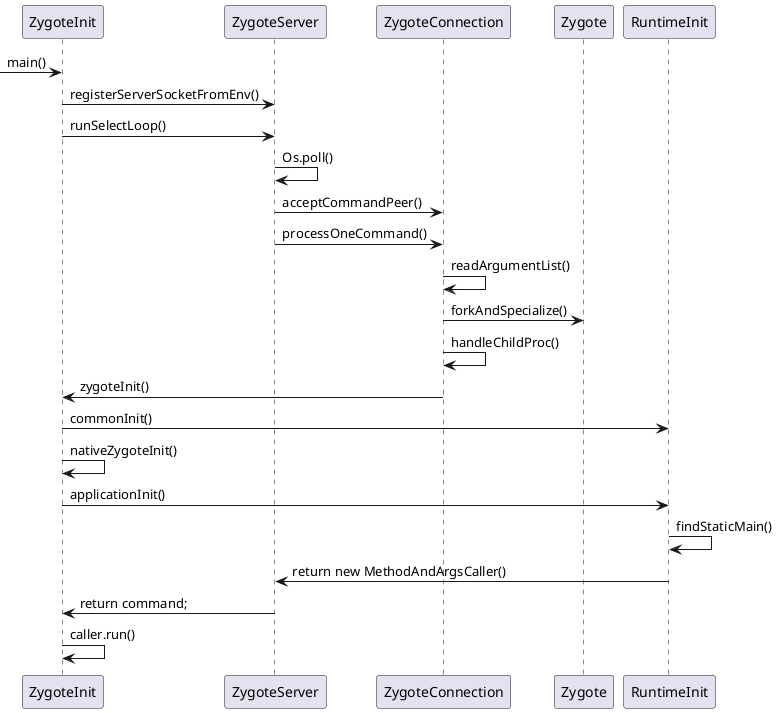 @startuml
-> ZygoteInit: main()
ZygoteInit -> ZygoteServer: registerServerSocketFromEnv()
ZygoteInit -> ZygoteServer: runSelectLoop()

ZygoteServer -> ZygoteServer: Os.poll()

ZygoteServer -> ZygoteConnection: acceptCommandPeer()
ZygoteServer -> ZygoteConnection: processOneCommand()

ZygoteConnection -> ZygoteConnection: readArgumentList()
ZygoteConnection -> Zygote: forkAndSpecialize()

ZygoteConnection -> ZygoteConnection: handleChildProc()

ZygoteConnection -> ZygoteInit: zygoteInit()
ZygoteInit -> RuntimeInit: commonInit()
ZygoteInit -> ZygoteInit: nativeZygoteInit()
ZygoteInit -> RuntimeInit: applicationInit()

RuntimeInit -> RuntimeInit: findStaticMain()

RuntimeInit -> ZygoteServer: return new MethodAndArgsCaller()
ZygoteServer -> ZygoteInit: return command;

ZygoteInit -> ZygoteInit: caller.run()
@enduml